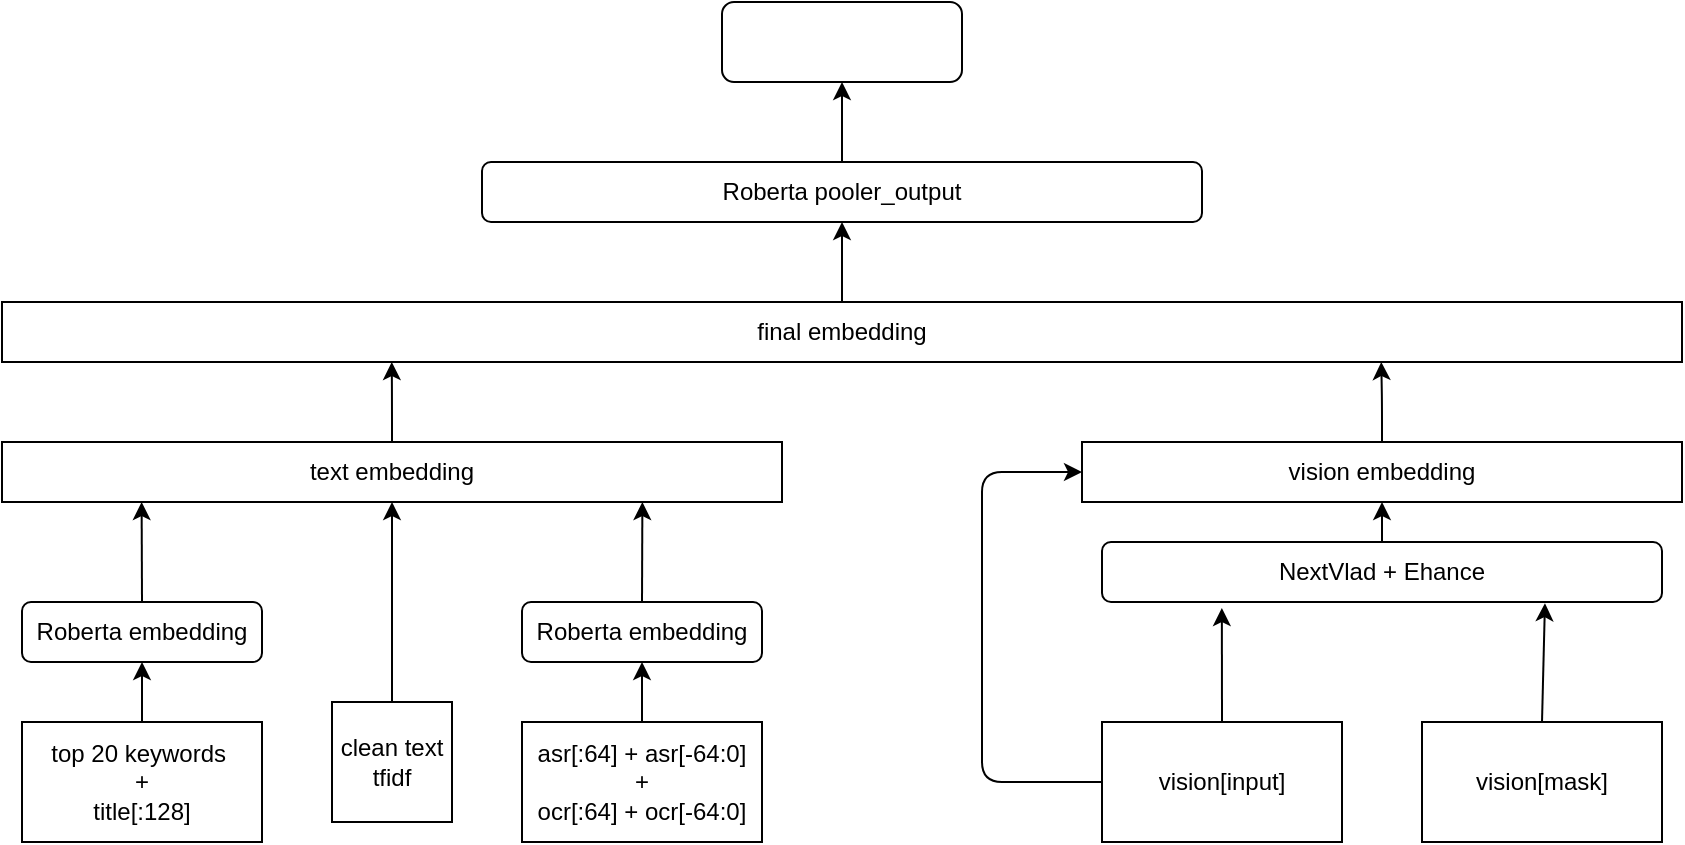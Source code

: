 <mxfile>
    <diagram id="yc2GlCLOxrJerYRXUDSF" name="第 1 页">
        <mxGraphModel dx="990" dy="567" grid="1" gridSize="10" guides="1" tooltips="1" connect="1" arrows="1" fold="1" page="1" pageScale="1" pageWidth="827" pageHeight="1169" math="0" shadow="0">
            <root>
                <mxCell id="0"/>
                <mxCell id="1" parent="0"/>
                <mxCell id="7" style="edgeStyle=none;html=1;exitX=0.5;exitY=0;exitDx=0;exitDy=0;entryX=0.5;entryY=1;entryDx=0;entryDy=0;" edge="1" parent="1" source="2" target="5">
                    <mxGeometry relative="1" as="geometry"/>
                </mxCell>
                <mxCell id="2" value="&lt;font style=&quot;font-size: 12px&quot;&gt;top 20 keywords&amp;nbsp;&lt;br&gt;+&lt;br&gt;title[:128]&lt;/font&gt;" style="rounded=0;whiteSpace=wrap;html=1;" vertex="1" parent="1">
                    <mxGeometry x="130" y="390" width="120" height="60" as="geometry"/>
                </mxCell>
                <mxCell id="14" style="edgeStyle=none;html=1;entryX=0.5;entryY=1;entryDx=0;entryDy=0;" edge="1" parent="1" source="3" target="9">
                    <mxGeometry relative="1" as="geometry"/>
                </mxCell>
                <mxCell id="3" value="clean text tfidf" style="rounded=0;whiteSpace=wrap;html=1;" vertex="1" parent="1">
                    <mxGeometry x="285" y="380" width="60" height="60" as="geometry"/>
                </mxCell>
                <mxCell id="8" style="edgeStyle=none;html=1;entryX=0.5;entryY=1;entryDx=0;entryDy=0;" edge="1" parent="1" source="4" target="6">
                    <mxGeometry relative="1" as="geometry"/>
                </mxCell>
                <mxCell id="4" value="asr[:64] + asr[-64:0]&lt;br&gt;+&lt;br&gt;ocr[:64] + ocr[-64:0]" style="rounded=0;whiteSpace=wrap;html=1;" vertex="1" parent="1">
                    <mxGeometry x="380" y="390" width="120" height="60" as="geometry"/>
                </mxCell>
                <mxCell id="10" style="edgeStyle=none;html=1;exitX=0.5;exitY=0;exitDx=0;exitDy=0;entryX=0.179;entryY=1;entryDx=0;entryDy=0;entryPerimeter=0;" edge="1" parent="1" source="5" target="9">
                    <mxGeometry relative="1" as="geometry"/>
                </mxCell>
                <mxCell id="5" value="Roberta embedding" style="rounded=1;whiteSpace=wrap;html=1;" vertex="1" parent="1">
                    <mxGeometry x="130" y="330" width="120" height="30" as="geometry"/>
                </mxCell>
                <mxCell id="13" style="edgeStyle=none;html=1;exitX=0.5;exitY=0;exitDx=0;exitDy=0;entryX=0.821;entryY=1;entryDx=0;entryDy=0;entryPerimeter=0;" edge="1" parent="1" source="6" target="9">
                    <mxGeometry relative="1" as="geometry"/>
                </mxCell>
                <mxCell id="6" value="Roberta embedding" style="rounded=1;whiteSpace=wrap;html=1;" vertex="1" parent="1">
                    <mxGeometry x="380" y="330" width="120" height="30" as="geometry"/>
                </mxCell>
                <mxCell id="27" style="edgeStyle=orthogonalEdgeStyle;html=1;exitX=0.5;exitY=0;exitDx=0;exitDy=0;entryX=0.232;entryY=1;entryDx=0;entryDy=0;entryPerimeter=0;" edge="1" parent="1" source="9" target="25">
                    <mxGeometry relative="1" as="geometry"/>
                </mxCell>
                <mxCell id="9" value="text embedding" style="rounded=0;whiteSpace=wrap;html=1;" vertex="1" parent="1">
                    <mxGeometry x="120" y="250" width="390" height="30" as="geometry"/>
                </mxCell>
                <mxCell id="18" style="edgeStyle=none;html=1;exitX=0.5;exitY=0;exitDx=0;exitDy=0;entryX=0.214;entryY=1.1;entryDx=0;entryDy=0;entryPerimeter=0;" edge="1" parent="1" source="15" target="17">
                    <mxGeometry relative="1" as="geometry"/>
                </mxCell>
                <mxCell id="23" style="edgeStyle=orthogonalEdgeStyle;html=1;entryX=0;entryY=0.5;entryDx=0;entryDy=0;" edge="1" parent="1" source="15" target="20">
                    <mxGeometry relative="1" as="geometry">
                        <Array as="points">
                            <mxPoint x="610" y="420"/>
                            <mxPoint x="610" y="265"/>
                        </Array>
                    </mxGeometry>
                </mxCell>
                <mxCell id="15" value="vision[input]" style="rounded=0;whiteSpace=wrap;html=1;" vertex="1" parent="1">
                    <mxGeometry x="670" y="390" width="120" height="60" as="geometry"/>
                </mxCell>
                <mxCell id="19" style="edgeStyle=none;html=1;exitX=0.5;exitY=0;exitDx=0;exitDy=0;entryX=0.791;entryY=1.02;entryDx=0;entryDy=0;entryPerimeter=0;" edge="1" parent="1" source="16" target="17">
                    <mxGeometry relative="1" as="geometry"/>
                </mxCell>
                <mxCell id="16" value="vision[mask]" style="rounded=0;whiteSpace=wrap;html=1;" vertex="1" parent="1">
                    <mxGeometry x="830" y="390" width="120" height="60" as="geometry"/>
                </mxCell>
                <mxCell id="24" style="edgeStyle=orthogonalEdgeStyle;html=1;exitX=0.5;exitY=0;exitDx=0;exitDy=0;entryX=0.5;entryY=1;entryDx=0;entryDy=0;" edge="1" parent="1" source="17" target="20">
                    <mxGeometry relative="1" as="geometry"/>
                </mxCell>
                <mxCell id="17" value="NextVlad + Ehance" style="rounded=1;whiteSpace=wrap;html=1;" vertex="1" parent="1">
                    <mxGeometry x="670" y="300" width="280" height="30" as="geometry"/>
                </mxCell>
                <mxCell id="28" style="edgeStyle=orthogonalEdgeStyle;html=1;exitX=0.5;exitY=0;exitDx=0;exitDy=0;entryX=0.821;entryY=1;entryDx=0;entryDy=0;entryPerimeter=0;" edge="1" parent="1" source="20" target="25">
                    <mxGeometry relative="1" as="geometry"/>
                </mxCell>
                <mxCell id="20" value="vision embedding" style="rounded=0;whiteSpace=wrap;html=1;" vertex="1" parent="1">
                    <mxGeometry x="660" y="250" width="300" height="30" as="geometry"/>
                </mxCell>
                <mxCell id="29" style="edgeStyle=orthogonalEdgeStyle;html=1;entryX=0.5;entryY=1;entryDx=0;entryDy=0;" edge="1" parent="1" source="25" target="26">
                    <mxGeometry relative="1" as="geometry"/>
                </mxCell>
                <mxCell id="25" value="final embedding" style="rounded=0;whiteSpace=wrap;html=1;" vertex="1" parent="1">
                    <mxGeometry x="120" y="180" width="840" height="30" as="geometry"/>
                </mxCell>
                <mxCell id="31" style="edgeStyle=orthogonalEdgeStyle;html=1;exitX=0.5;exitY=0;exitDx=0;exitDy=0;entryX=0.5;entryY=1;entryDx=0;entryDy=0;fontFamily=Helvetica;fontColor=#FFFFFF;" edge="1" parent="1" source="26">
                    <mxGeometry relative="1" as="geometry">
                        <mxPoint x="540" y="70" as="targetPoint"/>
                    </mxGeometry>
                </mxCell>
                <mxCell id="26" value="Roberta pooler_output" style="rounded=1;whiteSpace=wrap;html=1;" vertex="1" parent="1">
                    <mxGeometry x="360" y="110" width="360" height="30" as="geometry"/>
                </mxCell>
                <mxCell id="32" value="classifier" style="rounded=1;whiteSpace=wrap;html=1;fontFamily=Helvetica;fontColor=#FFFFFF;" vertex="1" parent="1">
                    <mxGeometry x="480" y="30" width="120" height="40" as="geometry"/>
                </mxCell>
            </root>
        </mxGraphModel>
    </diagram>
</mxfile>